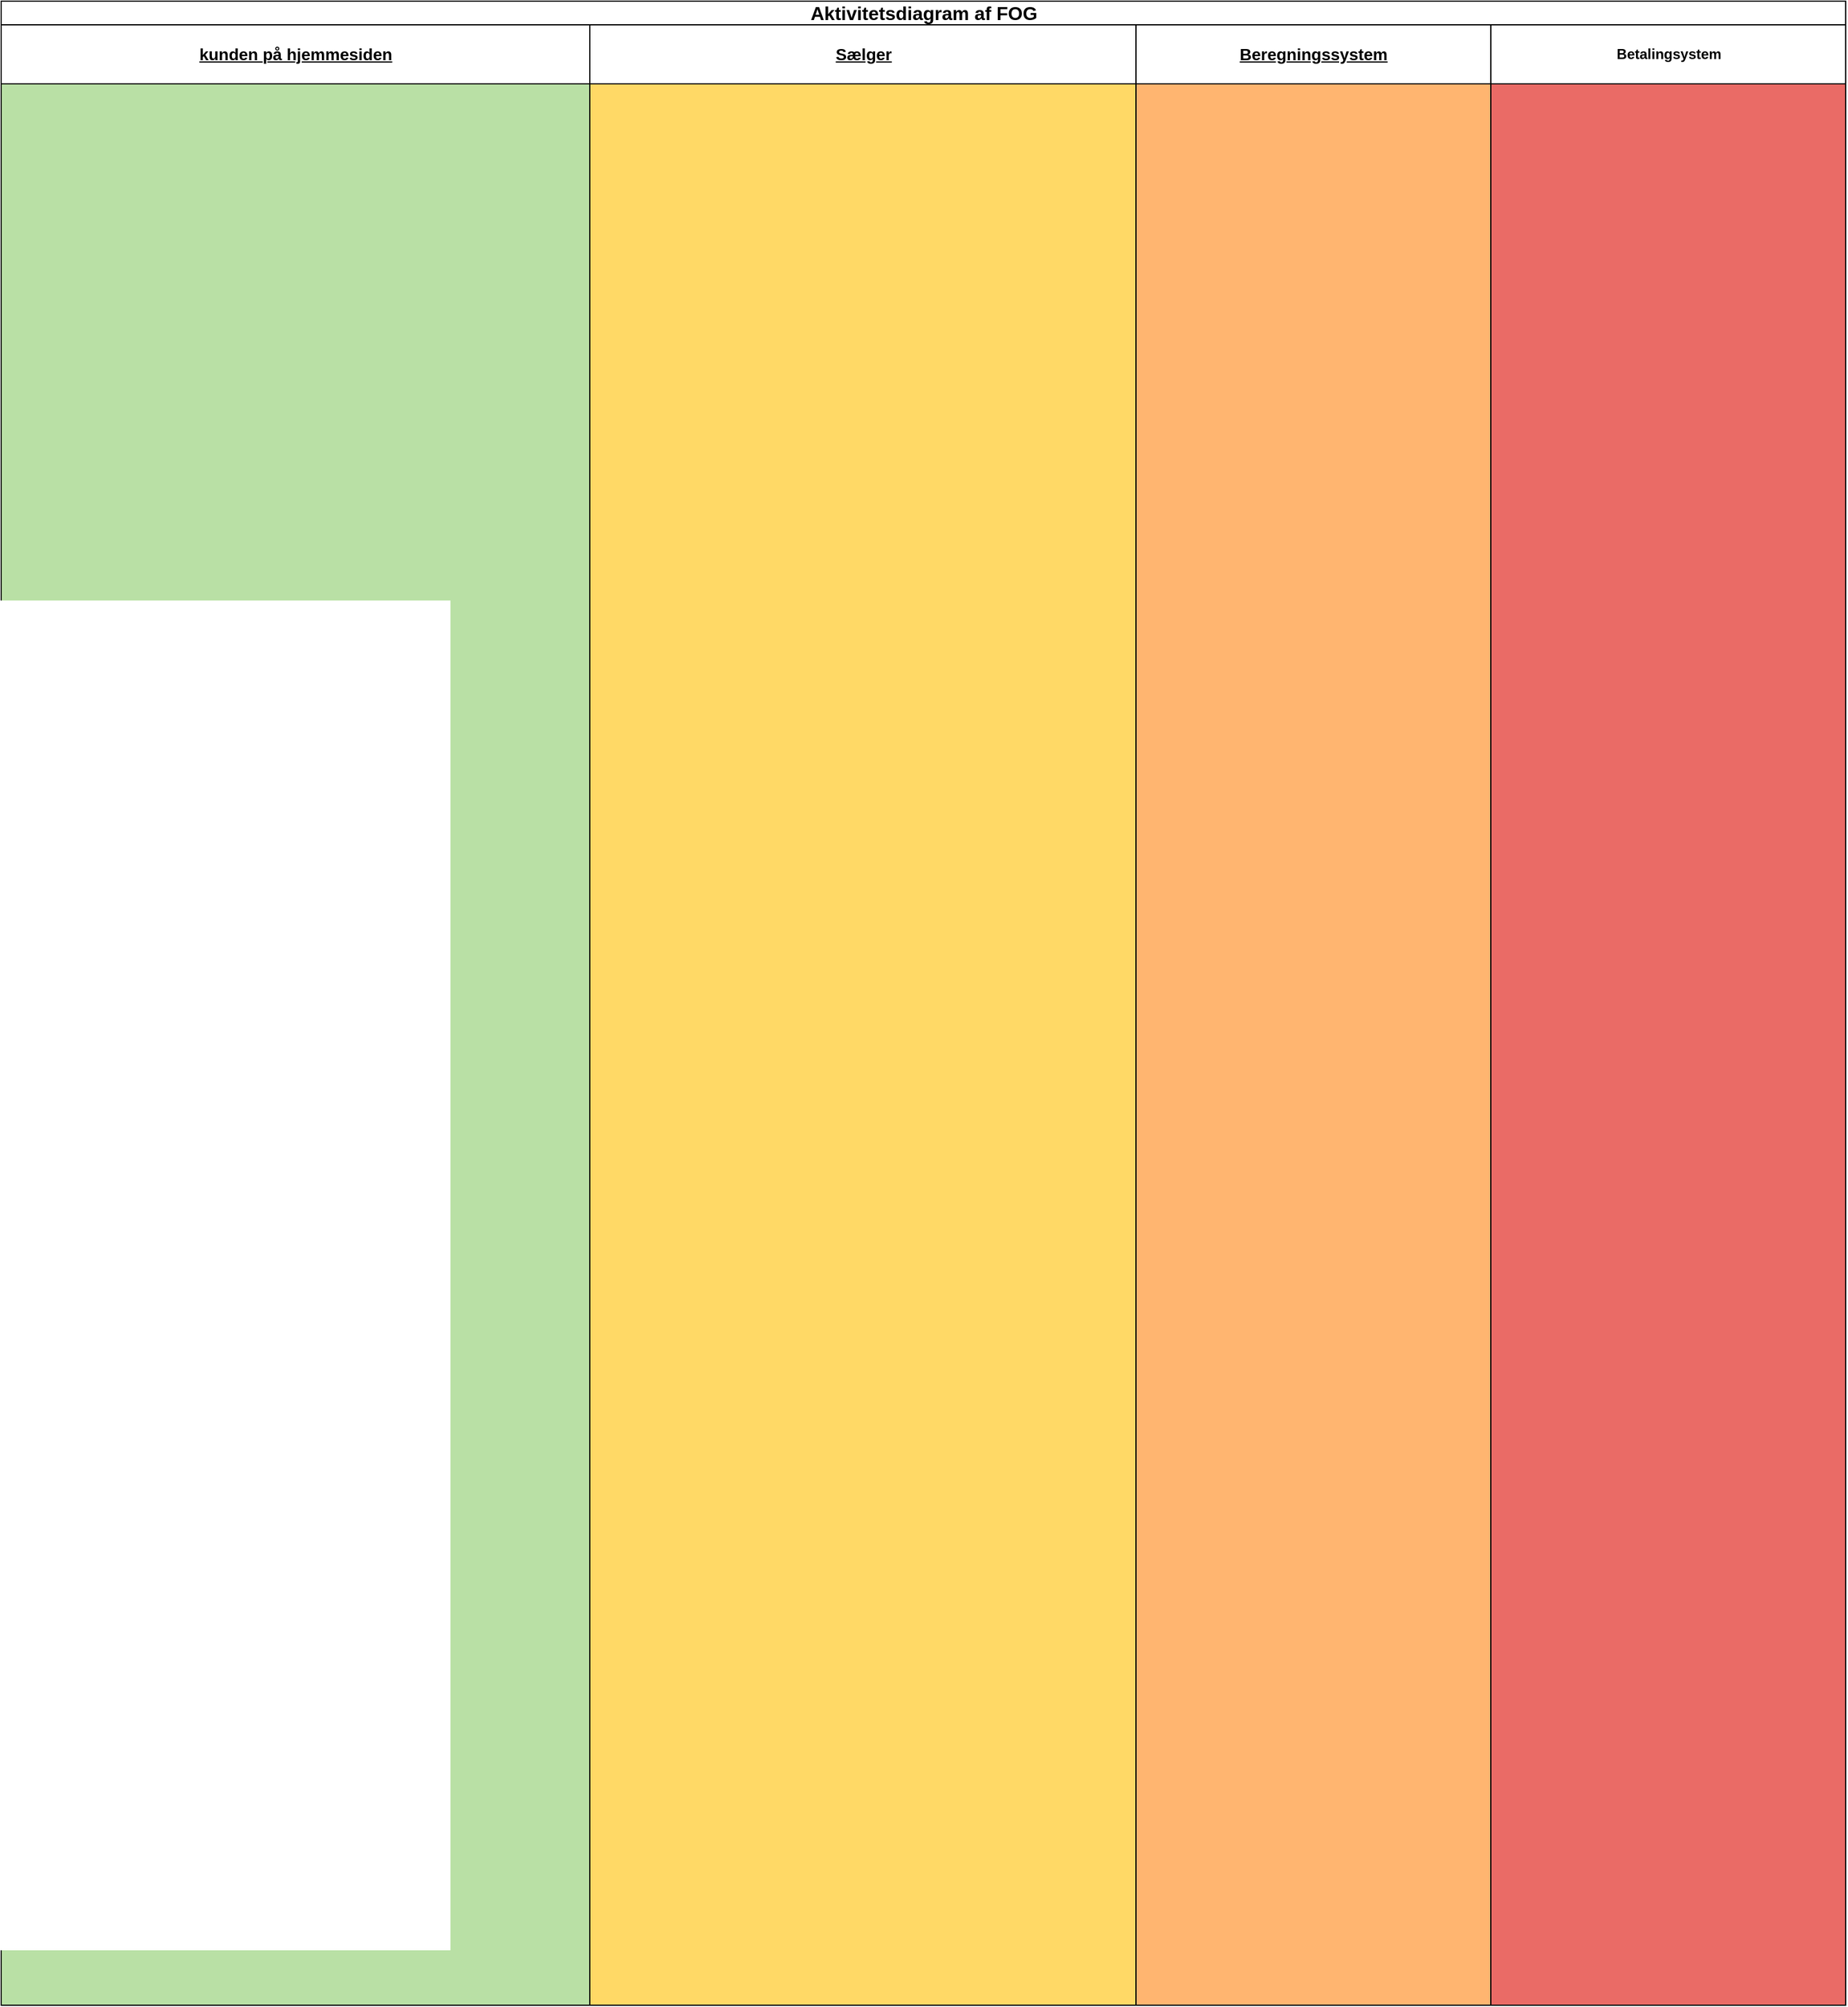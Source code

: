 <mxfile version="24.4.6" type="github">
  <diagram id="prtHgNgQTEPvFCAcTncT" name="Page-1">
    <mxGraphModel dx="5580" dy="9250" grid="0" gridSize="10" guides="1" tooltips="1" connect="1" arrows="1" fold="1" page="1" pageScale="1" pageWidth="2339" pageHeight="3300" background="none" math="0" shadow="0">
      <root>
        <mxCell id="0" />
        <mxCell id="1" parent="0" />
        <mxCell id="vdoab_yicsTFZKbGhMKv-17" value="&lt;font style=&quot;font-size: 16px;&quot;&gt;Aktivitetsdiagram af FOG&lt;/font&gt;" style="swimlane;childLayout=stackLayout;resizeParent=1;resizeParentMax=0;startSize=20;html=1;" parent="1" vertex="1">
          <mxGeometry x="203" y="-6402" width="1562.02" height="1697" as="geometry" />
        </mxCell>
        <mxCell id="vdoab_yicsTFZKbGhMKv-18" value="&lt;u&gt;&lt;font style=&quot;font-size: 14px;&quot;&gt;kunden på hjemmesiden&lt;/font&gt;&lt;/u&gt;" style="swimlane;startSize=50;html=1;swimlaneFillColor=#B9E0A5;" parent="vdoab_yicsTFZKbGhMKv-17" vertex="1">
          <mxGeometry y="20" width="498.49" height="1677" as="geometry" />
        </mxCell>
        <mxCell id="vdoab_yicsTFZKbGhMKv-19" value="&lt;div style=&quot;font-size: 13px;&quot;&gt;&lt;font style=&quot;font-size: 14px;&quot;&gt;&lt;u&gt;Sælger&lt;/u&gt;&lt;/font&gt;&lt;/div&gt;" style="swimlane;startSize=50;html=1;swimlaneFillColor=#FFD966;" parent="vdoab_yicsTFZKbGhMKv-17" vertex="1">
          <mxGeometry x="498.49" y="20" width="462.51" height="1677" as="geometry" />
        </mxCell>
        <mxCell id="vdoab_yicsTFZKbGhMKv-20" value="&lt;div style=&quot;font-size: 14px;&quot;&gt;&lt;u&gt;Beregningssystem&lt;/u&gt;&lt;/div&gt;" style="swimlane;startSize=50;html=1;swimlaneFillColor=#FFB570;" parent="vdoab_yicsTFZKbGhMKv-17" vertex="1">
          <mxGeometry x="961" y="20" width="300.51" height="1677" as="geometry" />
        </mxCell>
        <mxCell id="bnEr6I9zWB6GaagaqKd0-9" value="Betalingsystem" style="swimlane;startSize=50;html=1;swimlaneFillColor=#EA6B66;" parent="vdoab_yicsTFZKbGhMKv-17" vertex="1">
          <mxGeometry x="1261.51" y="20" width="300.51" height="1677" as="geometry" />
        </mxCell>
      </root>
    </mxGraphModel>
  </diagram>
</mxfile>
